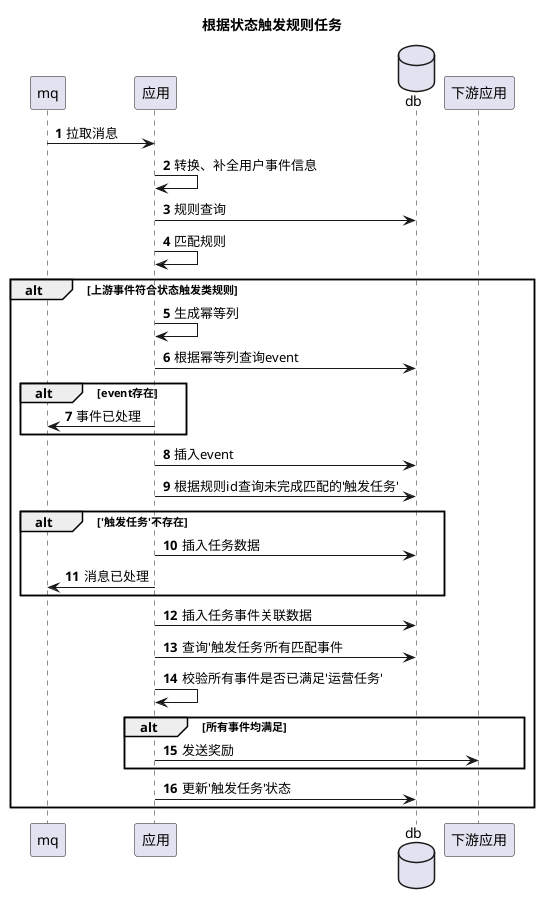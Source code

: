 @startuml
title 根据状态触发规则任务
autonumber
participant "mq" as mq
participant "应用" as app
database "db" as db
participant "下游应用" as oapp
mq -> app : 拉取消息
app -> app : 转换、补全用户事件信息
app -> db :规则查询
app -> app : 匹配规则
alt 上游事件符合状态触发类规则
app -> app :  生成幂等列
app -> db :根据幂等列查询event
alt event存在
app ->mq :事件已处理
end
app -> db :插入event
app -> db : 根据规则id查询未完成匹配的'触发任务'
alt '触发任务'不存在
app ->db : 插入任务数据
app ->mq : 消息已处理
end
app ->db : 插入任务事件关联数据
app ->db : 查询'触发任务'所有匹配事件
app ->app : 校验所有事件是否已满足'运营任务'

alt 所有事件均满足
app ->oapp : 发送奖励
end
app ->db : 更新'触发任务'状态
end
@enduml
